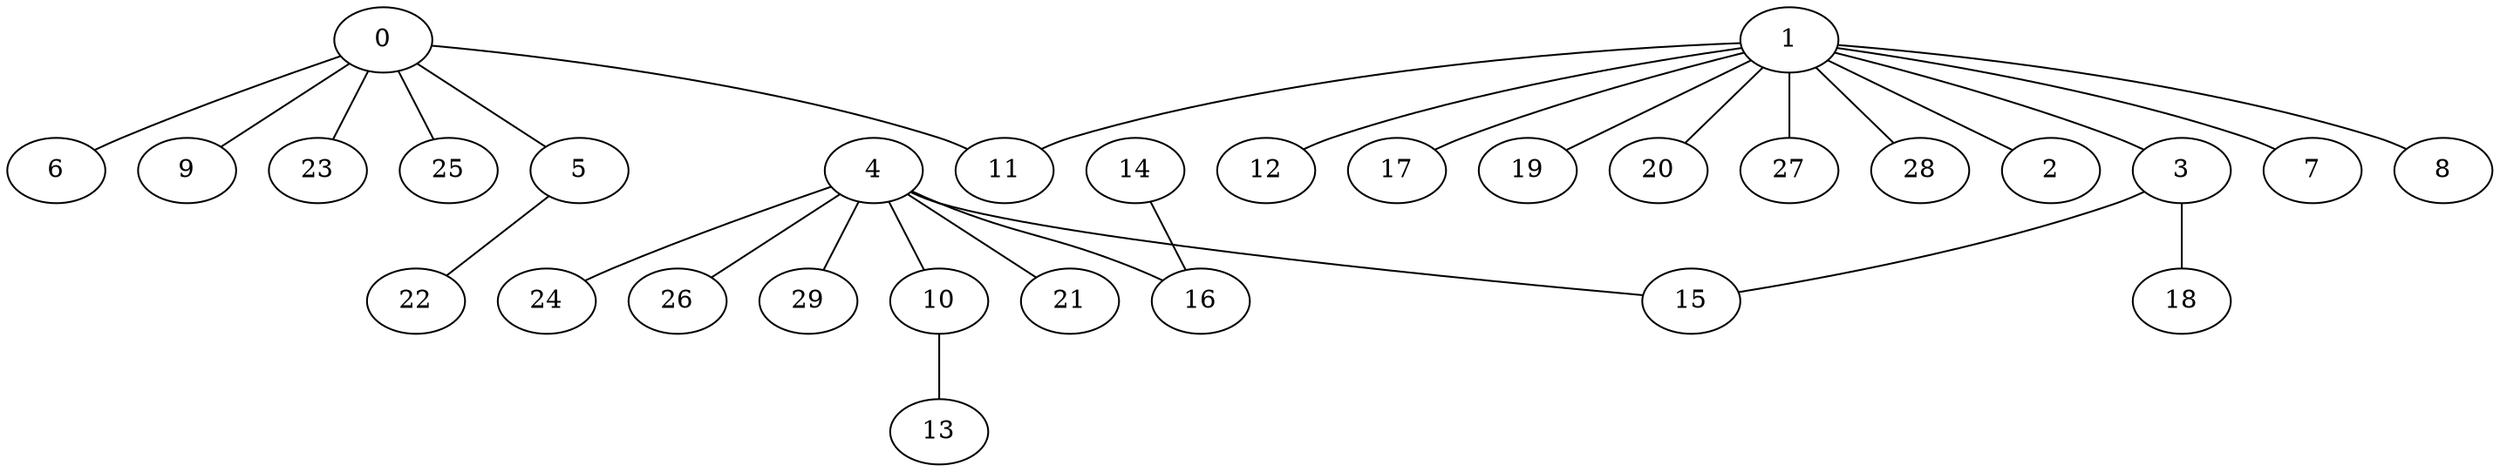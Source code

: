 graph G {
  0;
  5;
  6;
  9;
  11;
  23;
  25;
  1;
  2;
  3;
  7;
  8;
  12;
  17;
  19;
  20;
  27;
  28;
  15;
  18;
  4;
  10;
  16;
  21;
  24;
  26;
  29;
  22;
  13;
  14;
   0 -- 5;
   0 -- 6;
   0 -- 9;
   0 -- 11;
   0 -- 23;
   0 -- 25;
   1 -- 2;
   1 -- 3;
   1 -- 7;
   1 -- 8;
   1 -- 11;
   1 -- 12;
   1 -- 17;
   1 -- 19;
   1 -- 20;
   1 -- 27;
   1 -- 28;
   3 -- 15;
   3 -- 18;
   4 -- 10;
   4 -- 15;
   4 -- 16;
   4 -- 21;
   4 -- 24;
   4 -- 26;
   4 -- 29;
   5 -- 22;
   10 -- 13;
   14 -- 16;
}
